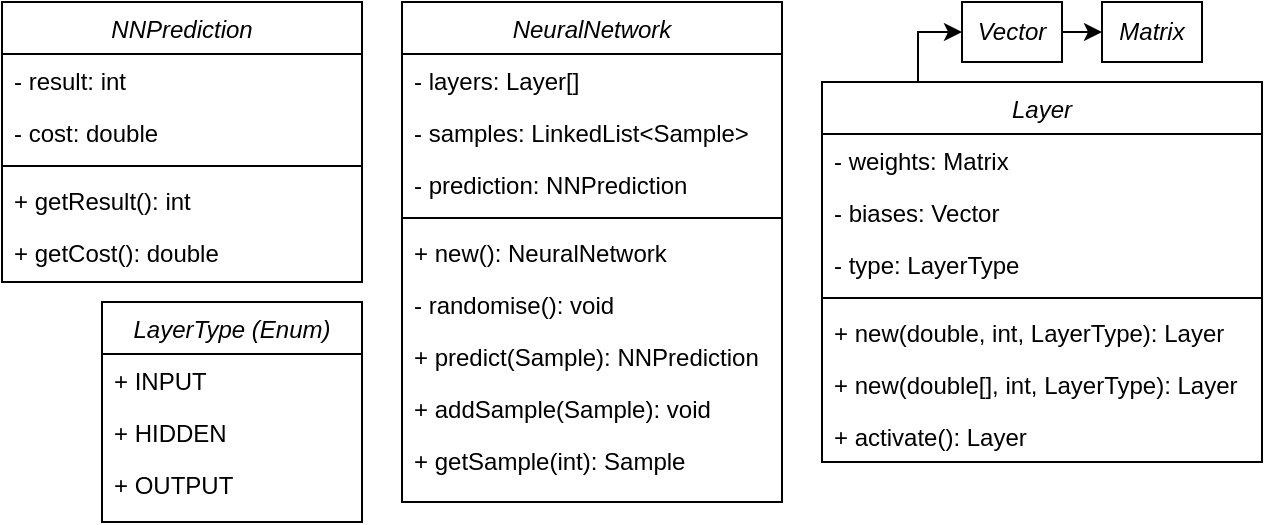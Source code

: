 <mxfile version="22.0.8" type="device">
  <diagram id="C5RBs43oDa-KdzZeNtuy" name="Page-1">
    <mxGraphModel dx="712" dy="788" grid="1" gridSize="10" guides="1" tooltips="1" connect="1" arrows="1" fold="1" page="1" pageScale="1" pageWidth="827" pageHeight="1169" math="0" shadow="0">
      <root>
        <mxCell id="WIyWlLk6GJQsqaUBKTNV-0" />
        <mxCell id="WIyWlLk6GJQsqaUBKTNV-1" parent="WIyWlLk6GJQsqaUBKTNV-0" />
        <mxCell id="zkfFHV4jXpPFQw0GAbJ--0" value="NeuralNetwork" style="swimlane;fontStyle=2;align=center;verticalAlign=top;childLayout=stackLayout;horizontal=1;startSize=26;horizontalStack=0;resizeParent=1;resizeLast=0;collapsible=1;marginBottom=0;rounded=0;shadow=0;strokeWidth=1;" parent="WIyWlLk6GJQsqaUBKTNV-1" vertex="1">
          <mxGeometry x="280" y="120" width="190" height="250" as="geometry">
            <mxRectangle x="230" y="140" width="160" height="26" as="alternateBounds" />
          </mxGeometry>
        </mxCell>
        <mxCell id="zkfFHV4jXpPFQw0GAbJ--1" value="- layers: Layer[]" style="text;align=left;verticalAlign=top;spacingLeft=4;spacingRight=4;overflow=hidden;rotatable=0;points=[[0,0.5],[1,0.5]];portConstraint=eastwest;" parent="zkfFHV4jXpPFQw0GAbJ--0" vertex="1">
          <mxGeometry y="26" width="190" height="26" as="geometry" />
        </mxCell>
        <mxCell id="zkfFHV4jXpPFQw0GAbJ--2" value="- samples: LinkedList&lt;Sample&gt;" style="text;align=left;verticalAlign=top;spacingLeft=4;spacingRight=4;overflow=hidden;rotatable=0;points=[[0,0.5],[1,0.5]];portConstraint=eastwest;rounded=0;shadow=0;html=0;" parent="zkfFHV4jXpPFQw0GAbJ--0" vertex="1">
          <mxGeometry y="52" width="190" height="26" as="geometry" />
        </mxCell>
        <mxCell id="zkfFHV4jXpPFQw0GAbJ--3" value="- prediction: NNPrediction" style="text;align=left;verticalAlign=top;spacingLeft=4;spacingRight=4;overflow=hidden;rotatable=0;points=[[0,0.5],[1,0.5]];portConstraint=eastwest;rounded=0;shadow=0;html=0;" parent="zkfFHV4jXpPFQw0GAbJ--0" vertex="1">
          <mxGeometry y="78" width="190" height="26" as="geometry" />
        </mxCell>
        <mxCell id="zkfFHV4jXpPFQw0GAbJ--4" value="" style="line;html=1;strokeWidth=1;align=left;verticalAlign=middle;spacingTop=-1;spacingLeft=3;spacingRight=3;rotatable=0;labelPosition=right;points=[];portConstraint=eastwest;" parent="zkfFHV4jXpPFQw0GAbJ--0" vertex="1">
          <mxGeometry y="104" width="190" height="8" as="geometry" />
        </mxCell>
        <mxCell id="O2G67r2pc2y2c2-7TYG1-38" value="+ new(): NeuralNetwork" style="text;align=left;verticalAlign=top;spacingLeft=4;spacingRight=4;overflow=hidden;rotatable=0;points=[[0,0.5],[1,0.5]];portConstraint=eastwest;" parent="zkfFHV4jXpPFQw0GAbJ--0" vertex="1">
          <mxGeometry y="112" width="190" height="26" as="geometry" />
        </mxCell>
        <mxCell id="O2G67r2pc2y2c2-7TYG1-39" value="- randomise(): void" style="text;align=left;verticalAlign=top;spacingLeft=4;spacingRight=4;overflow=hidden;rotatable=0;points=[[0,0.5],[1,0.5]];portConstraint=eastwest;" parent="zkfFHV4jXpPFQw0GAbJ--0" vertex="1">
          <mxGeometry y="138" width="190" height="26" as="geometry" />
        </mxCell>
        <mxCell id="zkfFHV4jXpPFQw0GAbJ--5" value="+ predict(Sample): NNPrediction" style="text;align=left;verticalAlign=top;spacingLeft=4;spacingRight=4;overflow=hidden;rotatable=0;points=[[0,0.5],[1,0.5]];portConstraint=eastwest;" parent="zkfFHV4jXpPFQw0GAbJ--0" vertex="1">
          <mxGeometry y="164" width="190" height="26" as="geometry" />
        </mxCell>
        <mxCell id="O2G67r2pc2y2c2-7TYG1-37" value="+ addSample(Sample): void" style="text;align=left;verticalAlign=top;spacingLeft=4;spacingRight=4;overflow=hidden;rotatable=0;points=[[0,0.5],[1,0.5]];portConstraint=eastwest;" parent="zkfFHV4jXpPFQw0GAbJ--0" vertex="1">
          <mxGeometry y="190" width="190" height="26" as="geometry" />
        </mxCell>
        <mxCell id="O2G67r2pc2y2c2-7TYG1-42" value="+ getSample(int): Sample" style="text;align=left;verticalAlign=top;spacingLeft=4;spacingRight=4;overflow=hidden;rotatable=0;points=[[0,0.5],[1,0.5]];portConstraint=eastwest;" parent="zkfFHV4jXpPFQw0GAbJ--0" vertex="1">
          <mxGeometry y="216" width="190" height="26" as="geometry" />
        </mxCell>
        <mxCell id="O2G67r2pc2y2c2-7TYG1-2" value="NNPrediction" style="swimlane;fontStyle=2;align=center;verticalAlign=top;childLayout=stackLayout;horizontal=1;startSize=26;horizontalStack=0;resizeParent=1;resizeLast=0;collapsible=1;marginBottom=0;rounded=0;shadow=0;strokeWidth=1;" parent="WIyWlLk6GJQsqaUBKTNV-1" vertex="1">
          <mxGeometry x="80" y="120" width="180" height="140" as="geometry">
            <mxRectangle x="230" y="140" width="160" height="26" as="alternateBounds" />
          </mxGeometry>
        </mxCell>
        <mxCell id="O2G67r2pc2y2c2-7TYG1-3" value="- result: int" style="text;align=left;verticalAlign=top;spacingLeft=4;spacingRight=4;overflow=hidden;rotatable=0;points=[[0,0.5],[1,0.5]];portConstraint=eastwest;" parent="O2G67r2pc2y2c2-7TYG1-2" vertex="1">
          <mxGeometry y="26" width="180" height="26" as="geometry" />
        </mxCell>
        <mxCell id="O2G67r2pc2y2c2-7TYG1-4" value="- cost: double" style="text;align=left;verticalAlign=top;spacingLeft=4;spacingRight=4;overflow=hidden;rotatable=0;points=[[0,0.5],[1,0.5]];portConstraint=eastwest;rounded=0;shadow=0;html=0;" parent="O2G67r2pc2y2c2-7TYG1-2" vertex="1">
          <mxGeometry y="52" width="180" height="26" as="geometry" />
        </mxCell>
        <mxCell id="O2G67r2pc2y2c2-7TYG1-6" value="" style="line;html=1;strokeWidth=1;align=left;verticalAlign=middle;spacingTop=-1;spacingLeft=3;spacingRight=3;rotatable=0;labelPosition=right;points=[];portConstraint=eastwest;" parent="O2G67r2pc2y2c2-7TYG1-2" vertex="1">
          <mxGeometry y="78" width="180" height="8" as="geometry" />
        </mxCell>
        <mxCell id="O2G67r2pc2y2c2-7TYG1-7" value="+ getResult(): int" style="text;align=left;verticalAlign=top;spacingLeft=4;spacingRight=4;overflow=hidden;rotatable=0;points=[[0,0.5],[1,0.5]];portConstraint=eastwest;" parent="O2G67r2pc2y2c2-7TYG1-2" vertex="1">
          <mxGeometry y="86" width="180" height="26" as="geometry" />
        </mxCell>
        <mxCell id="O2G67r2pc2y2c2-7TYG1-8" value="+ getCost(): double" style="text;align=left;verticalAlign=top;spacingLeft=4;spacingRight=4;overflow=hidden;rotatable=0;points=[[0,0.5],[1,0.5]];portConstraint=eastwest;" parent="O2G67r2pc2y2c2-7TYG1-2" vertex="1">
          <mxGeometry y="112" width="180" height="26" as="geometry" />
        </mxCell>
        <mxCell id="O2G67r2pc2y2c2-7TYG1-27" style="edgeStyle=orthogonalEdgeStyle;rounded=0;orthogonalLoop=1;jettySize=auto;html=1;exitX=0.25;exitY=0;exitDx=0;exitDy=0;entryX=0;entryY=0.5;entryDx=0;entryDy=0;" parent="WIyWlLk6GJQsqaUBKTNV-1" source="O2G67r2pc2y2c2-7TYG1-9" target="O2G67r2pc2y2c2-7TYG1-21" edge="1">
          <mxGeometry relative="1" as="geometry">
            <Array as="points">
              <mxPoint x="538" y="135" />
            </Array>
          </mxGeometry>
        </mxCell>
        <mxCell id="O2G67r2pc2y2c2-7TYG1-9" value="Layer" style="swimlane;fontStyle=2;align=center;verticalAlign=top;childLayout=stackLayout;horizontal=1;startSize=26;horizontalStack=0;resizeParent=1;resizeLast=0;collapsible=1;marginBottom=0;rounded=0;shadow=0;strokeWidth=1;" parent="WIyWlLk6GJQsqaUBKTNV-1" vertex="1">
          <mxGeometry x="490" y="160" width="220" height="190" as="geometry">
            <mxRectangle x="230" y="140" width="160" height="26" as="alternateBounds" />
          </mxGeometry>
        </mxCell>
        <mxCell id="O2G67r2pc2y2c2-7TYG1-10" value="- weights: Matrix" style="text;align=left;verticalAlign=top;spacingLeft=4;spacingRight=4;overflow=hidden;rotatable=0;points=[[0,0.5],[1,0.5]];portConstraint=eastwest;" parent="O2G67r2pc2y2c2-7TYG1-9" vertex="1">
          <mxGeometry y="26" width="220" height="26" as="geometry" />
        </mxCell>
        <mxCell id="O2G67r2pc2y2c2-7TYG1-11" value="- biases: Vector" style="text;align=left;verticalAlign=top;spacingLeft=4;spacingRight=4;overflow=hidden;rotatable=0;points=[[0,0.5],[1,0.5]];portConstraint=eastwest;rounded=0;shadow=0;html=0;" parent="O2G67r2pc2y2c2-7TYG1-9" vertex="1">
          <mxGeometry y="52" width="220" height="26" as="geometry" />
        </mxCell>
        <mxCell id="O2G67r2pc2y2c2-7TYG1-12" value="- type: LayerType" style="text;align=left;verticalAlign=top;spacingLeft=4;spacingRight=4;overflow=hidden;rotatable=0;points=[[0,0.5],[1,0.5]];portConstraint=eastwest;rounded=0;shadow=0;html=0;" parent="O2G67r2pc2y2c2-7TYG1-9" vertex="1">
          <mxGeometry y="78" width="220" height="26" as="geometry" />
        </mxCell>
        <mxCell id="O2G67r2pc2y2c2-7TYG1-13" value="" style="line;html=1;strokeWidth=1;align=left;verticalAlign=middle;spacingTop=-1;spacingLeft=3;spacingRight=3;rotatable=0;labelPosition=right;points=[];portConstraint=eastwest;" parent="O2G67r2pc2y2c2-7TYG1-9" vertex="1">
          <mxGeometry y="104" width="220" height="8" as="geometry" />
        </mxCell>
        <mxCell id="O2G67r2pc2y2c2-7TYG1-40" value="+ new(double, int, LayerType): Layer" style="text;align=left;verticalAlign=top;spacingLeft=4;spacingRight=4;overflow=hidden;rotatable=0;points=[[0,0.5],[1,0.5]];portConstraint=eastwest;" parent="O2G67r2pc2y2c2-7TYG1-9" vertex="1">
          <mxGeometry y="112" width="220" height="26" as="geometry" />
        </mxCell>
        <mxCell id="O2G67r2pc2y2c2-7TYG1-43" value="+ new(double[], int, LayerType): Layer" style="text;align=left;verticalAlign=top;spacingLeft=4;spacingRight=4;overflow=hidden;rotatable=0;points=[[0,0.5],[1,0.5]];portConstraint=eastwest;" parent="O2G67r2pc2y2c2-7TYG1-9" vertex="1">
          <mxGeometry y="138" width="220" height="26" as="geometry" />
        </mxCell>
        <mxCell id="O2G67r2pc2y2c2-7TYG1-14" value="+ activate(): Layer" style="text;align=left;verticalAlign=top;spacingLeft=4;spacingRight=4;overflow=hidden;rotatable=0;points=[[0,0.5],[1,0.5]];portConstraint=eastwest;" parent="O2G67r2pc2y2c2-7TYG1-9" vertex="1">
          <mxGeometry y="164" width="220" height="26" as="geometry" />
        </mxCell>
        <mxCell id="O2G67r2pc2y2c2-7TYG1-26" style="edgeStyle=orthogonalEdgeStyle;rounded=0;orthogonalLoop=1;jettySize=auto;html=1;exitX=1;exitY=0.5;exitDx=0;exitDy=0;entryX=0;entryY=0.5;entryDx=0;entryDy=0;" parent="WIyWlLk6GJQsqaUBKTNV-1" source="O2G67r2pc2y2c2-7TYG1-21" target="O2G67r2pc2y2c2-7TYG1-24" edge="1">
          <mxGeometry relative="1" as="geometry" />
        </mxCell>
        <mxCell id="O2G67r2pc2y2c2-7TYG1-21" value="&lt;i&gt;Vector&lt;/i&gt;" style="rounded=0;whiteSpace=wrap;html=1;" parent="WIyWlLk6GJQsqaUBKTNV-1" vertex="1">
          <mxGeometry x="560" y="120" width="50" height="30" as="geometry" />
        </mxCell>
        <mxCell id="O2G67r2pc2y2c2-7TYG1-24" value="&lt;i&gt;Matrix&lt;/i&gt;" style="rounded=0;whiteSpace=wrap;html=1;" parent="WIyWlLk6GJQsqaUBKTNV-1" vertex="1">
          <mxGeometry x="630" y="120" width="50" height="30" as="geometry" />
        </mxCell>
        <mxCell id="O2G67r2pc2y2c2-7TYG1-28" value="LayerType (Enum)" style="swimlane;fontStyle=2;align=center;verticalAlign=top;childLayout=stackLayout;horizontal=1;startSize=26;horizontalStack=0;resizeParent=1;resizeLast=0;collapsible=1;marginBottom=0;rounded=0;shadow=0;strokeWidth=1;" parent="WIyWlLk6GJQsqaUBKTNV-1" vertex="1">
          <mxGeometry x="130" y="270" width="130" height="110" as="geometry">
            <mxRectangle x="230" y="140" width="160" height="26" as="alternateBounds" />
          </mxGeometry>
        </mxCell>
        <mxCell id="O2G67r2pc2y2c2-7TYG1-29" value="+ INPUT" style="text;align=left;verticalAlign=top;spacingLeft=4;spacingRight=4;overflow=hidden;rotatable=0;points=[[0,0.5],[1,0.5]];portConstraint=eastwest;" parent="O2G67r2pc2y2c2-7TYG1-28" vertex="1">
          <mxGeometry y="26" width="130" height="26" as="geometry" />
        </mxCell>
        <mxCell id="O2G67r2pc2y2c2-7TYG1-34" value="+ HIDDEN" style="text;align=left;verticalAlign=top;spacingLeft=4;spacingRight=4;overflow=hidden;rotatable=0;points=[[0,0.5],[1,0.5]];portConstraint=eastwest;" parent="O2G67r2pc2y2c2-7TYG1-28" vertex="1">
          <mxGeometry y="52" width="130" height="26" as="geometry" />
        </mxCell>
        <mxCell id="O2G67r2pc2y2c2-7TYG1-35" value="+ OUTPUT" style="text;align=left;verticalAlign=top;spacingLeft=4;spacingRight=4;overflow=hidden;rotatable=0;points=[[0,0.5],[1,0.5]];portConstraint=eastwest;" parent="O2G67r2pc2y2c2-7TYG1-28" vertex="1">
          <mxGeometry y="78" width="130" height="26" as="geometry" />
        </mxCell>
      </root>
    </mxGraphModel>
  </diagram>
</mxfile>
